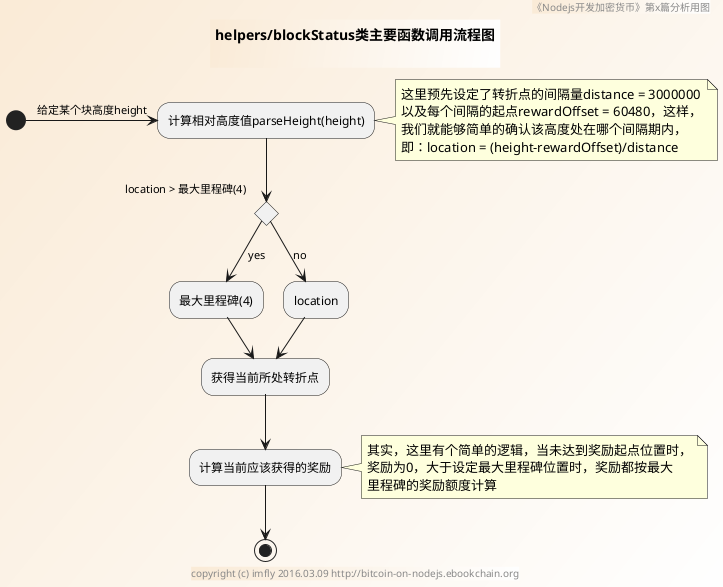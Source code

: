 @startuml ../../../styles/images/helpers/blockStatus/activity.png
skinparam BorderColor #blue\9932CC
skinparam backgroundcolor AntiqueWhite/white

title
helpers/blockStatus类主要函数调用流程图

end title

footer copyright (c) imfly 2016.03.09 http://bitcoin-on-nodejs.ebookchain.org
header 《Nodejs开发加密货币》第x篇分析用图

(*) -right-> [给定某个块高度height] "计算相对高度值parseHeight(height)"

note right
这里预先设定了转折点的间隔量distance = 3000000
以及每个间隔的起点rewardOffset = 60480，这样，
我们就能够简单的确认该高度处在哪个间隔期内，
即：location = (height-rewardOffset)/distance
end note

if location > 最大里程碑(4) then
--> [yes] "最大里程碑(4)"
--> "获得当前所处转折点" as milestone
else
--> [no] location
--> milestone
endif

--> 计算当前应该获得的奖励

note right
其实，这里有个简单的逻辑，当未达到奖励起点位置时，
奖励为0，大于设定最大里程碑位置时，奖励都按最大
里程碑的奖励额度计算
end note

--> (*)
@enduml
